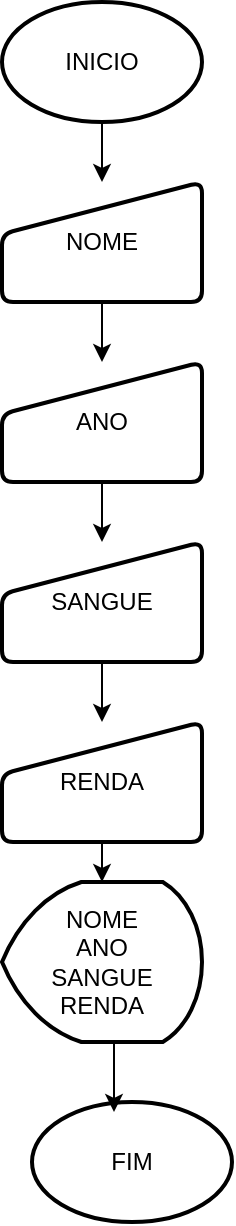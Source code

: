 <mxfile version="25.0.1">
  <diagram name="Página-1" id="ay6yq3Yg9j5WX8Q1gkQ7">
    <mxGraphModel dx="1434" dy="780" grid="1" gridSize="10" guides="1" tooltips="1" connect="1" arrows="1" fold="1" page="1" pageScale="1" pageWidth="1169" pageHeight="827" math="0" shadow="0">
      <root>
        <mxCell id="0" />
        <mxCell id="1" parent="0" />
        <mxCell id="ti4mAkTOVs-2ToLPgw3a-4" style="edgeStyle=orthogonalEdgeStyle;rounded=0;orthogonalLoop=1;jettySize=auto;html=1;exitX=0.5;exitY=1;exitDx=0;exitDy=0;exitPerimeter=0;" edge="1" parent="1" source="ti4mAkTOVs-2ToLPgw3a-1" target="ti4mAkTOVs-2ToLPgw3a-3">
          <mxGeometry relative="1" as="geometry" />
        </mxCell>
        <mxCell id="ti4mAkTOVs-2ToLPgw3a-1" value="INICIO" style="strokeWidth=2;html=1;shape=mxgraph.flowchart.start_1;whiteSpace=wrap;" vertex="1" parent="1">
          <mxGeometry x="535" y="100" width="100" height="60" as="geometry" />
        </mxCell>
        <mxCell id="ti4mAkTOVs-2ToLPgw3a-2" value="FIM" style="strokeWidth=2;html=1;shape=mxgraph.flowchart.start_1;whiteSpace=wrap;" vertex="1" parent="1">
          <mxGeometry x="550" y="650" width="100" height="60" as="geometry" />
        </mxCell>
        <mxCell id="ti4mAkTOVs-2ToLPgw3a-6" value="" style="edgeStyle=orthogonalEdgeStyle;rounded=0;orthogonalLoop=1;jettySize=auto;html=1;" edge="1" parent="1" source="ti4mAkTOVs-2ToLPgw3a-3" target="ti4mAkTOVs-2ToLPgw3a-5">
          <mxGeometry relative="1" as="geometry" />
        </mxCell>
        <mxCell id="ti4mAkTOVs-2ToLPgw3a-3" value="NOME" style="html=1;strokeWidth=2;shape=manualInput;whiteSpace=wrap;rounded=1;size=26;arcSize=11;" vertex="1" parent="1">
          <mxGeometry x="535" y="190" width="100" height="60" as="geometry" />
        </mxCell>
        <mxCell id="ti4mAkTOVs-2ToLPgw3a-8" value="" style="edgeStyle=orthogonalEdgeStyle;rounded=0;orthogonalLoop=1;jettySize=auto;html=1;" edge="1" parent="1" source="ti4mAkTOVs-2ToLPgw3a-5" target="ti4mAkTOVs-2ToLPgw3a-7">
          <mxGeometry relative="1" as="geometry" />
        </mxCell>
        <mxCell id="ti4mAkTOVs-2ToLPgw3a-5" value="ANO" style="html=1;strokeWidth=2;shape=manualInput;whiteSpace=wrap;rounded=1;size=26;arcSize=11;" vertex="1" parent="1">
          <mxGeometry x="535" y="280" width="100" height="60" as="geometry" />
        </mxCell>
        <mxCell id="ti4mAkTOVs-2ToLPgw3a-10" value="" style="edgeStyle=orthogonalEdgeStyle;rounded=0;orthogonalLoop=1;jettySize=auto;html=1;" edge="1" parent="1" source="ti4mAkTOVs-2ToLPgw3a-7" target="ti4mAkTOVs-2ToLPgw3a-9">
          <mxGeometry relative="1" as="geometry" />
        </mxCell>
        <mxCell id="ti4mAkTOVs-2ToLPgw3a-7" value="SANGUE" style="html=1;strokeWidth=2;shape=manualInput;whiteSpace=wrap;rounded=1;size=26;arcSize=11;" vertex="1" parent="1">
          <mxGeometry x="535" y="370" width="100" height="60" as="geometry" />
        </mxCell>
        <mxCell id="ti4mAkTOVs-2ToLPgw3a-12" style="edgeStyle=orthogonalEdgeStyle;rounded=0;orthogonalLoop=1;jettySize=auto;html=1;exitX=0.5;exitY=1;exitDx=0;exitDy=0;" edge="1" parent="1" source="ti4mAkTOVs-2ToLPgw3a-9" target="ti4mAkTOVs-2ToLPgw3a-11">
          <mxGeometry relative="1" as="geometry" />
        </mxCell>
        <mxCell id="ti4mAkTOVs-2ToLPgw3a-9" value="RENDA" style="html=1;strokeWidth=2;shape=manualInput;whiteSpace=wrap;rounded=1;size=26;arcSize=11;" vertex="1" parent="1">
          <mxGeometry x="535" y="460" width="100" height="60" as="geometry" />
        </mxCell>
        <mxCell id="ti4mAkTOVs-2ToLPgw3a-11" value="NOME&lt;div&gt;ANO&lt;/div&gt;&lt;div&gt;SANGUE&lt;/div&gt;&lt;div&gt;RENDA&lt;/div&gt;" style="strokeWidth=2;html=1;shape=mxgraph.flowchart.display;whiteSpace=wrap;" vertex="1" parent="1">
          <mxGeometry x="535" y="540" width="100" height="80" as="geometry" />
        </mxCell>
        <mxCell id="ti4mAkTOVs-2ToLPgw3a-13" style="edgeStyle=orthogonalEdgeStyle;rounded=0;orthogonalLoop=1;jettySize=auto;html=1;exitX=0.5;exitY=1;exitDx=0;exitDy=0;exitPerimeter=0;entryX=0.41;entryY=0.083;entryDx=0;entryDy=0;entryPerimeter=0;" edge="1" parent="1" source="ti4mAkTOVs-2ToLPgw3a-11" target="ti4mAkTOVs-2ToLPgw3a-2">
          <mxGeometry relative="1" as="geometry" />
        </mxCell>
      </root>
    </mxGraphModel>
  </diagram>
</mxfile>
